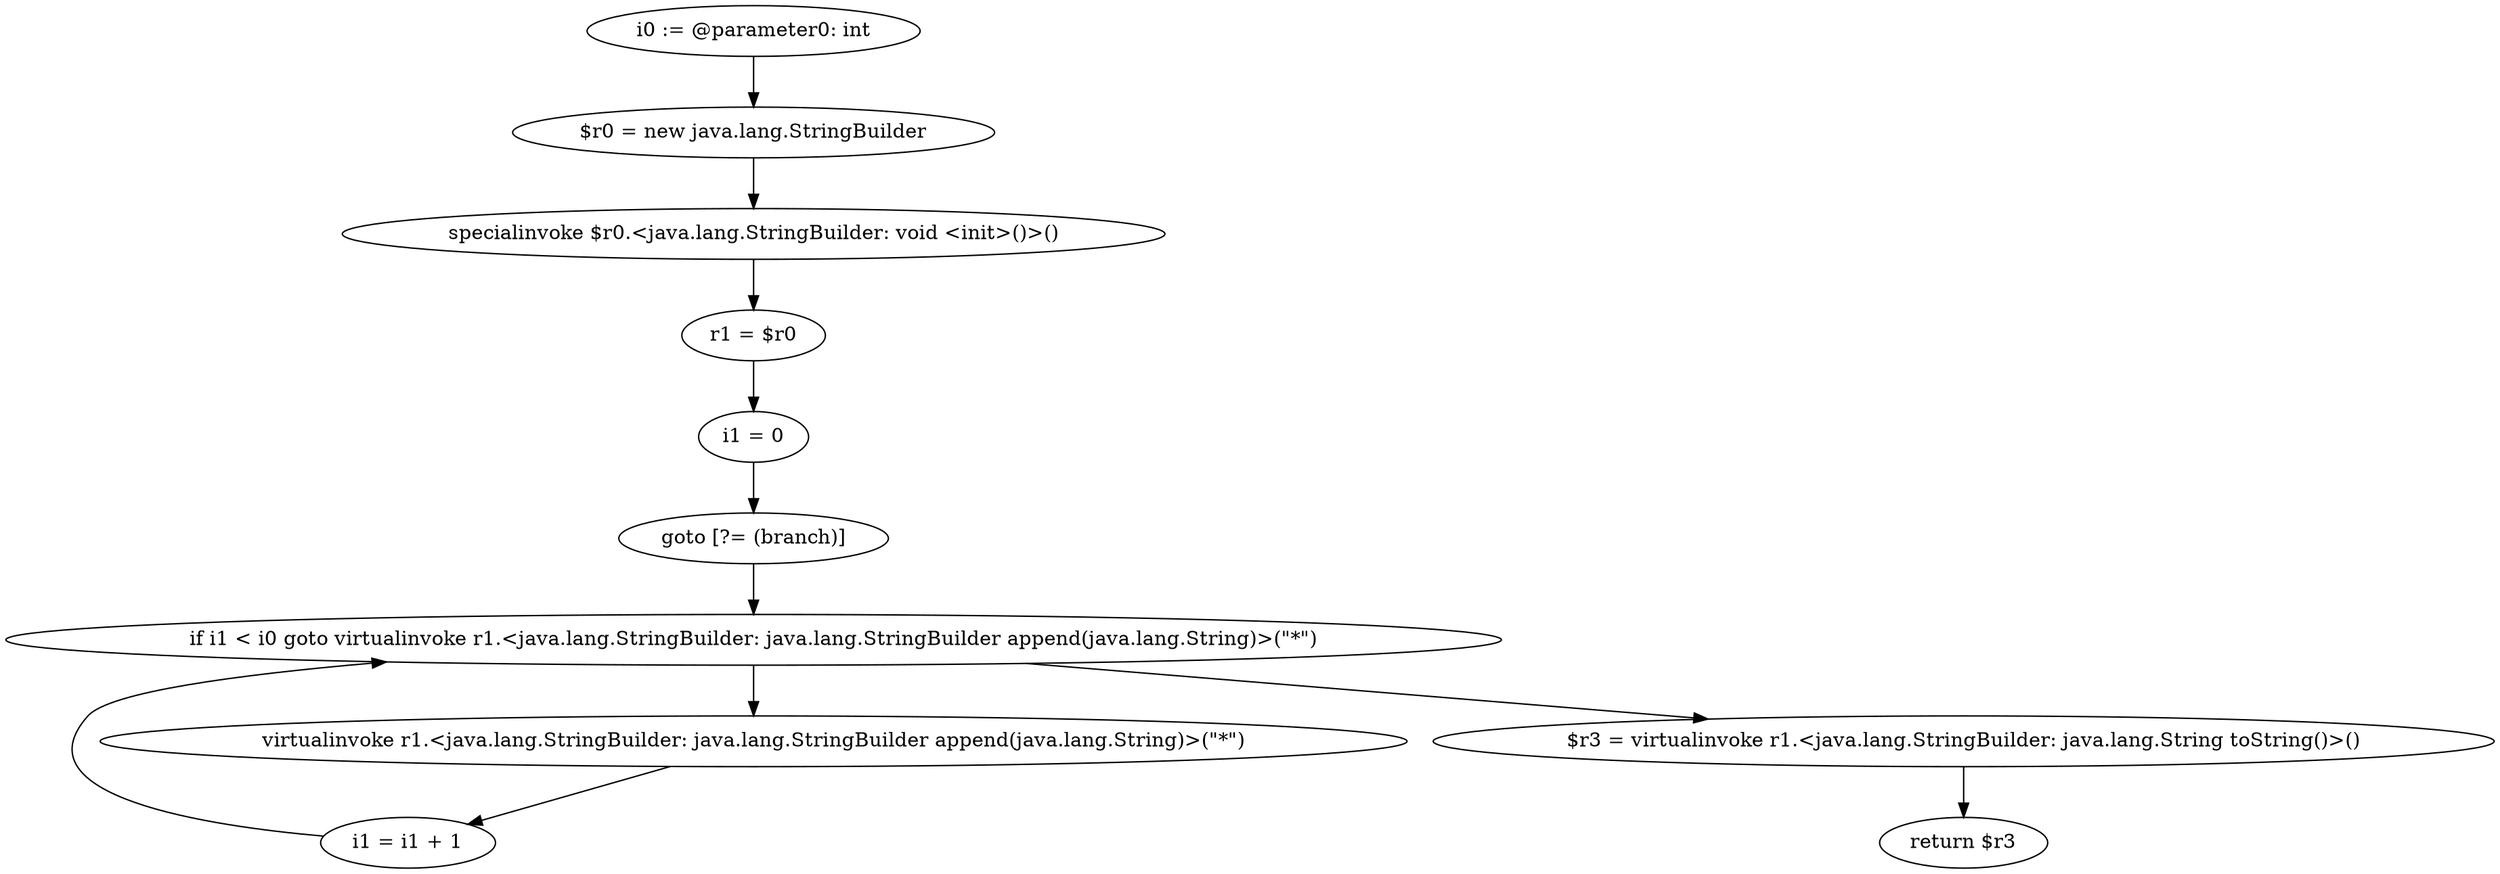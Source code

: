 digraph "unitGraph" {
    "i0 := @parameter0: int"
    "$r0 = new java.lang.StringBuilder"
    "specialinvoke $r0.<java.lang.StringBuilder: void <init>()>()"
    "r1 = $r0"
    "i1 = 0"
    "goto [?= (branch)]"
    "virtualinvoke r1.<java.lang.StringBuilder: java.lang.StringBuilder append(java.lang.String)>(\"*\")"
    "i1 = i1 + 1"
    "if i1 < i0 goto virtualinvoke r1.<java.lang.StringBuilder: java.lang.StringBuilder append(java.lang.String)>(\"*\")"
    "$r3 = virtualinvoke r1.<java.lang.StringBuilder: java.lang.String toString()>()"
    "return $r3"
    "i0 := @parameter0: int"->"$r0 = new java.lang.StringBuilder";
    "$r0 = new java.lang.StringBuilder"->"specialinvoke $r0.<java.lang.StringBuilder: void <init>()>()";
    "specialinvoke $r0.<java.lang.StringBuilder: void <init>()>()"->"r1 = $r0";
    "r1 = $r0"->"i1 = 0";
    "i1 = 0"->"goto [?= (branch)]";
    "goto [?= (branch)]"->"if i1 < i0 goto virtualinvoke r1.<java.lang.StringBuilder: java.lang.StringBuilder append(java.lang.String)>(\"*\")";
    "virtualinvoke r1.<java.lang.StringBuilder: java.lang.StringBuilder append(java.lang.String)>(\"*\")"->"i1 = i1 + 1";
    "i1 = i1 + 1"->"if i1 < i0 goto virtualinvoke r1.<java.lang.StringBuilder: java.lang.StringBuilder append(java.lang.String)>(\"*\")";
    "if i1 < i0 goto virtualinvoke r1.<java.lang.StringBuilder: java.lang.StringBuilder append(java.lang.String)>(\"*\")"->"$r3 = virtualinvoke r1.<java.lang.StringBuilder: java.lang.String toString()>()";
    "if i1 < i0 goto virtualinvoke r1.<java.lang.StringBuilder: java.lang.StringBuilder append(java.lang.String)>(\"*\")"->"virtualinvoke r1.<java.lang.StringBuilder: java.lang.StringBuilder append(java.lang.String)>(\"*\")";
    "$r3 = virtualinvoke r1.<java.lang.StringBuilder: java.lang.String toString()>()"->"return $r3";
}
